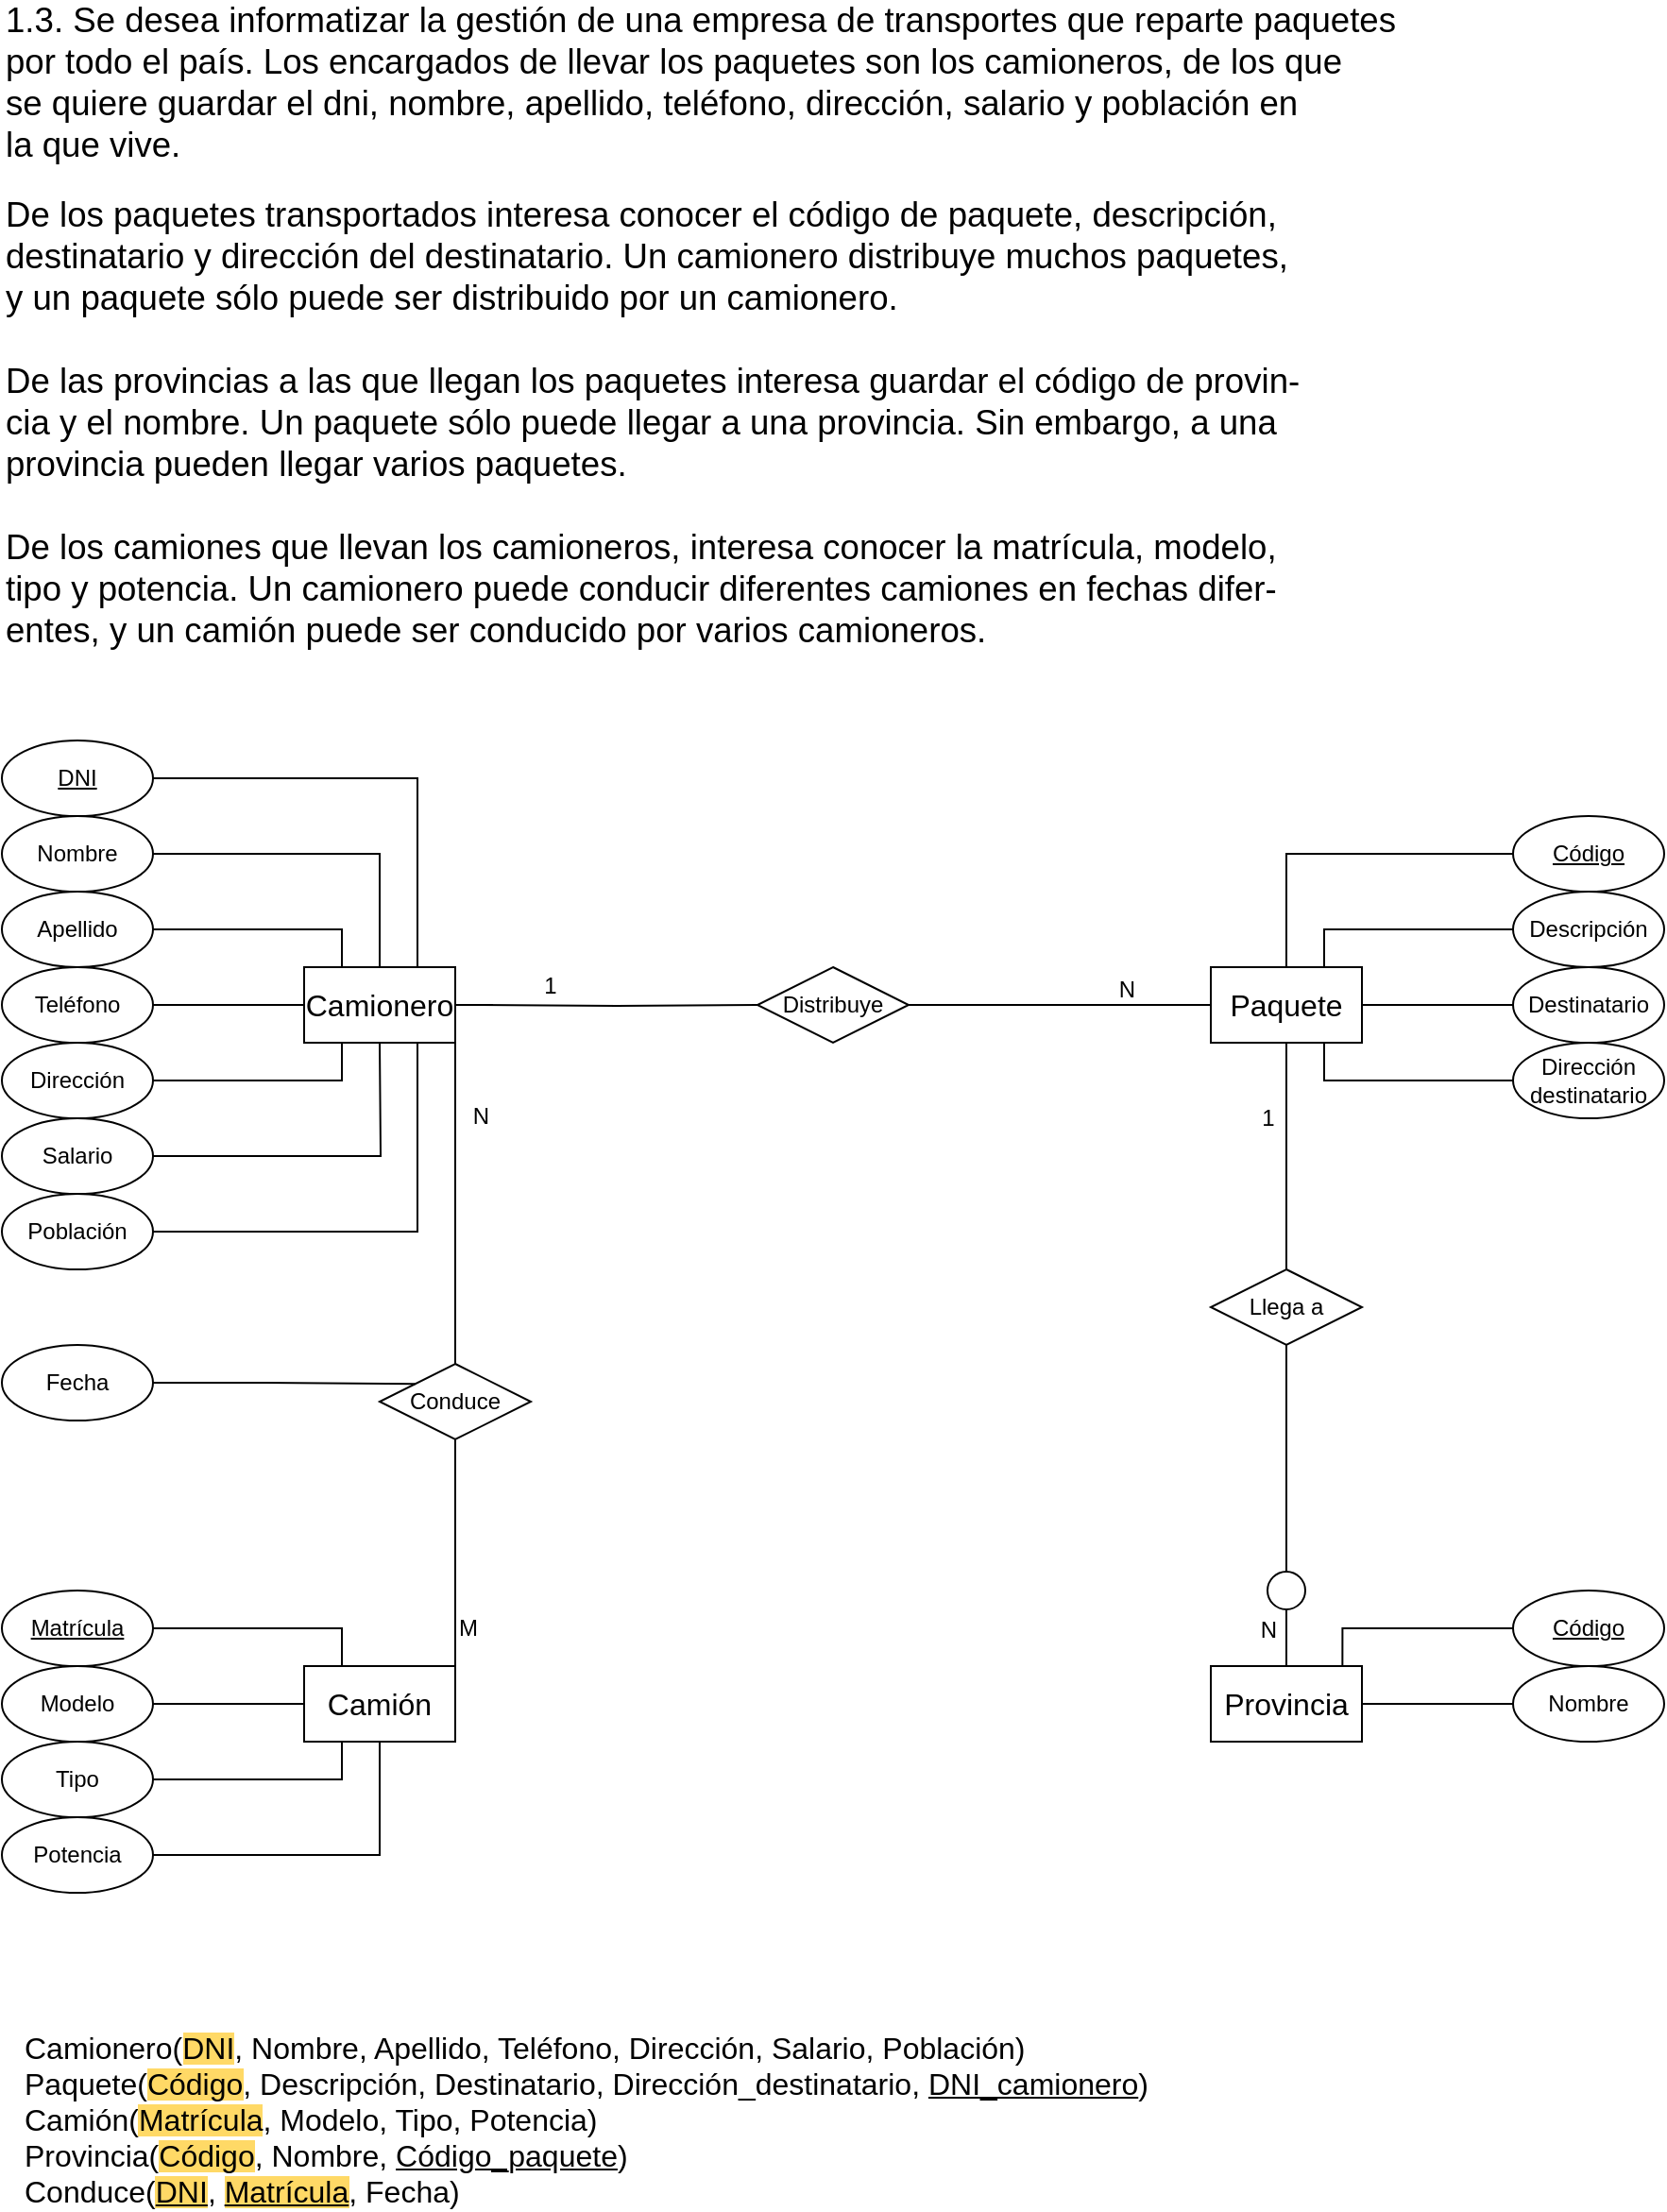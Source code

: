 <mxfile version="17.4.5" type="github">
  <diagram id="OEoAqQgyCho87mAHerYd" name="Page-1">
    <mxGraphModel dx="1472" dy="342" grid="1" gridSize="10" guides="1" tooltips="1" connect="1" arrows="1" fold="1" page="1" pageScale="1" pageWidth="850" pageHeight="1100" math="0" shadow="0">
      <root>
        <mxCell id="0" />
        <mxCell id="1" parent="0" />
        <mxCell id="uaStqOVcsycaUHKqPFSQ-1" value="&lt;div align=&quot;left&quot;&gt;&lt;span style=&quot;left: 136.86px ; top: 1065.74px ; font-size: 18.327px ; font-family: sans-serif ; transform: scalex(1.093)&quot; dir=&quot;ltr&quot;&gt;1.3.&lt;/span&gt;&lt;span style=&quot;left: 175.127px ; top: 1065.74px ; font-size: 18.327px ; font-family: sans-serif&quot; dir=&quot;ltr&quot;&gt; &lt;/span&gt;&lt;span style=&quot;left: 185.31px ; top: 1065.74px ; font-size: 18.327px ; font-family: sans-serif ; transform: scalex(0.994)&quot; dir=&quot;ltr&quot;&gt;Se desea informatizar la gestión de una empresa de transportes que reparte paquetes&lt;/span&gt;&lt;br&gt;&lt;span style=&quot;left: 185.31px ; top: 1092.3px ; font-size: 18.327px ; font-family: sans-serif ; transform: scalex(0.995)&quot; dir=&quot;ltr&quot;&gt;por todo el país. Los encargados de llevar los paquetes son los camioneros, de los que&lt;/span&gt;&lt;br&gt;&lt;span style=&quot;left: 185.31px ; top: 1118.86px ; font-size: 18.327px ; font-family: sans-serif ; transform: scalex(1.015)&quot; dir=&quot;ltr&quot;&gt;se quiere guardar el dni, nombre, apellido, teléfono, dirección, salario y población en&lt;/span&gt;&lt;br&gt;&lt;span style=&quot;left: 185.31px ; top: 1145.41px ; font-size: 18.327px ; font-family: sans-serif ; transform: scalex(0.997)&quot; dir=&quot;ltr&quot;&gt;la que vive.&lt;/span&gt;&lt;/div&gt;&lt;div align=&quot;left&quot;&gt;&lt;br&gt;&lt;span style=&quot;left: 185.31px ; top: 1171.97px ; font-size: 18.327px ; font-family: sans-serif ; transform: scalex(1.037)&quot; dir=&quot;ltr&quot;&gt;De los paquetes transportados interesa conocer el código de paquete, descripción,&lt;/span&gt;&lt;br&gt;&lt;span style=&quot;left: 185.31px ; top: 1198.52px ; font-size: 18.327px ; font-family: sans-serif ; transform: scalex(1.02)&quot; dir=&quot;ltr&quot;&gt;destinatario y dirección del destinatario. Un camionero distribuye muchos paquetes,&lt;/span&gt;&lt;br&gt;&lt;span style=&quot;left: 185.31px ; top: 1225.08px ; font-size: 18.327px ; font-family: sans-serif ; transform: scalex(1.011)&quot; dir=&quot;ltr&quot;&gt;y un paquete sólo puede ser distribuido por un camionero.&lt;/span&gt;&lt;br&gt;&lt;span style=&quot;left: 185.31px ; top: 1251.64px ; font-size: 18.327px ; font-family: sans-serif ; transform: scalex(1.02)&quot; dir=&quot;ltr&quot;&gt;&lt;br&gt;&lt;/span&gt;&lt;/div&gt;&lt;div align=&quot;left&quot;&gt;&lt;span style=&quot;left: 185.31px ; top: 1251.64px ; font-size: 18.327px ; font-family: sans-serif ; transform: scalex(1.02)&quot; dir=&quot;ltr&quot;&gt;De las provincias a las que llegan los paquetes interesa guardar el código de provin-&lt;/span&gt;&lt;br&gt;&lt;span style=&quot;left: 185.31px ; top: 1278.19px ; font-size: 18.327px ; font-family: sans-serif ; transform: scalex(1.038)&quot; dir=&quot;ltr&quot;&gt;cia y el nombre. Un paquete sólo puede llegar a una provincia. Sin embargo, a una&lt;/span&gt;&lt;br&gt;&lt;span style=&quot;left: 185.31px ; top: 1304.75px ; font-size: 18.327px ; font-family: sans-serif ; transform: scalex(1.012)&quot; dir=&quot;ltr&quot;&gt;provincia pueden llegar varios paquetes.&lt;/span&gt;&lt;br&gt;&lt;span style=&quot;left: 185.31px ; top: 1331.31px ; font-size: 18.327px ; font-family: sans-serif ; transform: scalex(1.039)&quot; dir=&quot;ltr&quot;&gt;&lt;br&gt;&lt;/span&gt;&lt;/div&gt;&lt;div align=&quot;left&quot;&gt;&lt;span style=&quot;left: 185.31px ; top: 1331.31px ; font-size: 18.327px ; font-family: sans-serif ; transform: scalex(1.039)&quot; dir=&quot;ltr&quot;&gt;De los camiones que llevan los camioneros, interesa conocer la matrícula, modelo,&lt;/span&gt;&lt;br&gt;&lt;span style=&quot;left: 185.31px ; top: 1357.86px ; font-size: 18.327px ; font-family: sans-serif ; transform: scalex(1.035)&quot; dir=&quot;ltr&quot;&gt;tipo y potencia. Un camionero puede conducir diferentes camiones en fechas difer-&lt;/span&gt;&lt;br&gt;&lt;span style=&quot;left: 185.31px ; top: 1384.42px ; font-size: 18.327px ; font-family: sans-serif ; transform: scalex(1.006)&quot; dir=&quot;ltr&quot;&gt;entes, y un camión puede ser conducido por varios camioneros.&lt;/span&gt;&lt;/div&gt;" style="text;html=1;align=left;verticalAlign=middle;resizable=0;points=[];autosize=1;strokeColor=none;fillColor=none;" vertex="1" parent="1">
          <mxGeometry x="-850" y="40" width="850" height="280" as="geometry" />
        </mxCell>
        <mxCell id="uaStqOVcsycaUHKqPFSQ-43" style="edgeStyle=orthogonalEdgeStyle;rounded=0;orthogonalLoop=1;jettySize=auto;html=1;entryX=0;entryY=0.5;entryDx=0;entryDy=0;endArrow=none;endFill=0;startArrow=none;" edge="1" parent="1" target="uaStqOVcsycaUHKqPFSQ-42">
          <mxGeometry relative="1" as="geometry">
            <mxPoint x="-600" y="540" as="sourcePoint" />
          </mxGeometry>
        </mxCell>
        <mxCell id="uaStqOVcsycaUHKqPFSQ-48" style="edgeStyle=orthogonalEdgeStyle;rounded=0;orthogonalLoop=1;jettySize=auto;html=1;endArrow=none;endFill=0;entryX=1;entryY=0;entryDx=0;entryDy=0;exitX=1;exitY=1;exitDx=0;exitDy=0;" edge="1" parent="1" source="uaStqOVcsycaUHKqPFSQ-3" target="uaStqOVcsycaUHKqPFSQ-13">
          <mxGeometry relative="1" as="geometry">
            <mxPoint x="-620" y="880" as="targetPoint" />
            <mxPoint x="-610" y="610.0" as="sourcePoint" />
            <Array as="points" />
          </mxGeometry>
        </mxCell>
        <mxCell id="uaStqOVcsycaUHKqPFSQ-3" value="Camionero" style="whiteSpace=wrap;html=1;fontSize=16;" vertex="1" parent="1">
          <mxGeometry x="-690" y="520" width="80" height="40" as="geometry" />
        </mxCell>
        <mxCell id="uaStqOVcsycaUHKqPFSQ-14" style="edgeStyle=orthogonalEdgeStyle;rounded=0;orthogonalLoop=1;jettySize=auto;html=1;entryX=0.5;entryY=0;entryDx=0;entryDy=0;endArrow=none;endFill=0;" edge="1" parent="1" source="uaStqOVcsycaUHKqPFSQ-4" target="uaStqOVcsycaUHKqPFSQ-3">
          <mxGeometry relative="1" as="geometry">
            <Array as="points">
              <mxPoint x="-630" y="420" />
              <mxPoint x="-630" y="520" />
            </Array>
          </mxGeometry>
        </mxCell>
        <mxCell id="uaStqOVcsycaUHKqPFSQ-4" value="&lt;u&gt;DNI&lt;/u&gt;" style="ellipse;whiteSpace=wrap;html=1;align=center;fontSize=12;" vertex="1" parent="1">
          <mxGeometry x="-850" y="400" width="80" height="40" as="geometry" />
        </mxCell>
        <mxCell id="uaStqOVcsycaUHKqPFSQ-15" style="edgeStyle=orthogonalEdgeStyle;rounded=0;orthogonalLoop=1;jettySize=auto;html=1;exitX=1;exitY=0.5;exitDx=0;exitDy=0;entryX=0.25;entryY=0;entryDx=0;entryDy=0;endArrow=none;endFill=0;" edge="1" parent="1" source="uaStqOVcsycaUHKqPFSQ-5" target="uaStqOVcsycaUHKqPFSQ-3">
          <mxGeometry relative="1" as="geometry">
            <Array as="points">
              <mxPoint x="-650" y="460" />
              <mxPoint x="-650" y="520" />
            </Array>
          </mxGeometry>
        </mxCell>
        <mxCell id="uaStqOVcsycaUHKqPFSQ-5" value="Nombre" style="ellipse;whiteSpace=wrap;html=1;align=center;fontSize=12;" vertex="1" parent="1">
          <mxGeometry x="-850" y="440" width="80" height="40" as="geometry" />
        </mxCell>
        <mxCell id="uaStqOVcsycaUHKqPFSQ-16" style="edgeStyle=orthogonalEdgeStyle;rounded=0;orthogonalLoop=1;jettySize=auto;html=1;exitX=1;exitY=0.5;exitDx=0;exitDy=0;entryX=0;entryY=0;entryDx=0;entryDy=0;endArrow=none;endFill=0;" edge="1" parent="1" source="uaStqOVcsycaUHKqPFSQ-6" target="uaStqOVcsycaUHKqPFSQ-3">
          <mxGeometry relative="1" as="geometry">
            <Array as="points">
              <mxPoint x="-670" y="500" />
              <mxPoint x="-670" y="520" />
            </Array>
          </mxGeometry>
        </mxCell>
        <mxCell id="uaStqOVcsycaUHKqPFSQ-6" value="Apellido" style="ellipse;whiteSpace=wrap;html=1;align=center;fontSize=12;" vertex="1" parent="1">
          <mxGeometry x="-850" y="480" width="80" height="40" as="geometry" />
        </mxCell>
        <mxCell id="uaStqOVcsycaUHKqPFSQ-17" style="edgeStyle=orthogonalEdgeStyle;rounded=0;orthogonalLoop=1;jettySize=auto;html=1;entryX=0;entryY=0.5;entryDx=0;entryDy=0;endArrow=none;endFill=0;" edge="1" parent="1" source="uaStqOVcsycaUHKqPFSQ-7" target="uaStqOVcsycaUHKqPFSQ-3">
          <mxGeometry relative="1" as="geometry" />
        </mxCell>
        <mxCell id="uaStqOVcsycaUHKqPFSQ-7" value="Teléfono" style="ellipse;whiteSpace=wrap;html=1;align=center;fontSize=12;" vertex="1" parent="1">
          <mxGeometry x="-850" y="520" width="80" height="40" as="geometry" />
        </mxCell>
        <mxCell id="uaStqOVcsycaUHKqPFSQ-18" style="edgeStyle=orthogonalEdgeStyle;rounded=0;orthogonalLoop=1;jettySize=auto;html=1;entryX=0.5;entryY=1;entryDx=0;entryDy=0;endArrow=none;endFill=0;" edge="1" parent="1" source="uaStqOVcsycaUHKqPFSQ-8" target="uaStqOVcsycaUHKqPFSQ-3">
          <mxGeometry relative="1" as="geometry">
            <Array as="points">
              <mxPoint x="-670" y="580" />
              <mxPoint x="-670" y="560" />
            </Array>
          </mxGeometry>
        </mxCell>
        <mxCell id="uaStqOVcsycaUHKqPFSQ-8" value="Dirección" style="ellipse;whiteSpace=wrap;html=1;align=center;fontSize=12;" vertex="1" parent="1">
          <mxGeometry x="-850" y="560" width="80" height="40" as="geometry" />
        </mxCell>
        <mxCell id="uaStqOVcsycaUHKqPFSQ-19" style="edgeStyle=orthogonalEdgeStyle;rounded=0;orthogonalLoop=1;jettySize=auto;html=1;endArrow=none;endFill=0;" edge="1" parent="1" source="uaStqOVcsycaUHKqPFSQ-9">
          <mxGeometry relative="1" as="geometry">
            <mxPoint x="-650" y="560" as="targetPoint" />
          </mxGeometry>
        </mxCell>
        <mxCell id="uaStqOVcsycaUHKqPFSQ-9" value="Salario" style="ellipse;whiteSpace=wrap;html=1;align=center;fontSize=12;" vertex="1" parent="1">
          <mxGeometry x="-850" y="600" width="80" height="40" as="geometry" />
        </mxCell>
        <mxCell id="uaStqOVcsycaUHKqPFSQ-20" style="edgeStyle=orthogonalEdgeStyle;rounded=0;orthogonalLoop=1;jettySize=auto;html=1;endArrow=none;endFill=0;entryX=0.75;entryY=1;entryDx=0;entryDy=0;" edge="1" parent="1" source="uaStqOVcsycaUHKqPFSQ-10" target="uaStqOVcsycaUHKqPFSQ-3">
          <mxGeometry relative="1" as="geometry">
            <mxPoint x="-650" y="560" as="targetPoint" />
          </mxGeometry>
        </mxCell>
        <mxCell id="uaStqOVcsycaUHKqPFSQ-10" value="Población" style="ellipse;whiteSpace=wrap;html=1;align=center;fontSize=12;" vertex="1" parent="1">
          <mxGeometry x="-850" y="640" width="80" height="40" as="geometry" />
        </mxCell>
        <mxCell id="uaStqOVcsycaUHKqPFSQ-11" value="Provincia" style="whiteSpace=wrap;html=1;fontSize=16;" vertex="1" parent="1">
          <mxGeometry x="-210" y="890" width="80" height="40" as="geometry" />
        </mxCell>
        <mxCell id="uaStqOVcsycaUHKqPFSQ-46" value="" style="edgeStyle=orthogonalEdgeStyle;rounded=0;orthogonalLoop=1;jettySize=auto;html=1;endArrow=none;endFill=0;" edge="1" parent="1" source="uaStqOVcsycaUHKqPFSQ-12" target="uaStqOVcsycaUHKqPFSQ-45">
          <mxGeometry relative="1" as="geometry" />
        </mxCell>
        <mxCell id="uaStqOVcsycaUHKqPFSQ-12" value="Paquete" style="whiteSpace=wrap;html=1;fontSize=16;" vertex="1" parent="1">
          <mxGeometry x="-210" y="520" width="80" height="40" as="geometry" />
        </mxCell>
        <mxCell id="uaStqOVcsycaUHKqPFSQ-13" value="Camión" style="whiteSpace=wrap;html=1;fontSize=16;" vertex="1" parent="1">
          <mxGeometry x="-690" y="890" width="80" height="40" as="geometry" />
        </mxCell>
        <mxCell id="uaStqOVcsycaUHKqPFSQ-25" style="edgeStyle=orthogonalEdgeStyle;rounded=0;orthogonalLoop=1;jettySize=auto;html=1;entryX=0.25;entryY=0;entryDx=0;entryDy=0;endArrow=none;endFill=0;" edge="1" parent="1" source="uaStqOVcsycaUHKqPFSQ-21" target="uaStqOVcsycaUHKqPFSQ-12">
          <mxGeometry relative="1" as="geometry">
            <Array as="points">
              <mxPoint x="-170" y="460" />
              <mxPoint x="-170" y="520" />
            </Array>
          </mxGeometry>
        </mxCell>
        <mxCell id="uaStqOVcsycaUHKqPFSQ-21" value="&lt;u&gt;Código&lt;/u&gt;" style="ellipse;whiteSpace=wrap;html=1;align=center;fontSize=12;" vertex="1" parent="1">
          <mxGeometry x="-50" y="440" width="80" height="40" as="geometry" />
        </mxCell>
        <mxCell id="uaStqOVcsycaUHKqPFSQ-26" style="edgeStyle=orthogonalEdgeStyle;rounded=0;orthogonalLoop=1;jettySize=auto;html=1;entryX=0.5;entryY=0;entryDx=0;entryDy=0;endArrow=none;endFill=0;" edge="1" parent="1" source="uaStqOVcsycaUHKqPFSQ-22" target="uaStqOVcsycaUHKqPFSQ-12">
          <mxGeometry relative="1" as="geometry">
            <Array as="points">
              <mxPoint x="-150" y="500" />
              <mxPoint x="-150" y="520" />
            </Array>
          </mxGeometry>
        </mxCell>
        <mxCell id="uaStqOVcsycaUHKqPFSQ-22" value="Descripción" style="ellipse;whiteSpace=wrap;html=1;align=center;fontSize=12;" vertex="1" parent="1">
          <mxGeometry x="-50" y="480" width="80" height="40" as="geometry" />
        </mxCell>
        <mxCell id="uaStqOVcsycaUHKqPFSQ-27" style="edgeStyle=orthogonalEdgeStyle;rounded=0;orthogonalLoop=1;jettySize=auto;html=1;endArrow=none;endFill=0;" edge="1" parent="1" source="uaStqOVcsycaUHKqPFSQ-23" target="uaStqOVcsycaUHKqPFSQ-12">
          <mxGeometry relative="1" as="geometry" />
        </mxCell>
        <mxCell id="uaStqOVcsycaUHKqPFSQ-23" value="Destinatario" style="ellipse;whiteSpace=wrap;html=1;align=center;fontSize=12;" vertex="1" parent="1">
          <mxGeometry x="-50" y="520" width="80" height="40" as="geometry" />
        </mxCell>
        <mxCell id="uaStqOVcsycaUHKqPFSQ-28" style="edgeStyle=orthogonalEdgeStyle;rounded=0;orthogonalLoop=1;jettySize=auto;html=1;entryX=0.75;entryY=1;entryDx=0;entryDy=0;endArrow=none;endFill=0;" edge="1" parent="1" source="uaStqOVcsycaUHKqPFSQ-24" target="uaStqOVcsycaUHKqPFSQ-12">
          <mxGeometry relative="1" as="geometry" />
        </mxCell>
        <mxCell id="uaStqOVcsycaUHKqPFSQ-24" value="Dirección destinatario" style="ellipse;whiteSpace=wrap;html=1;align=center;fontSize=12;" vertex="1" parent="1">
          <mxGeometry x="-50" y="560" width="80" height="40" as="geometry" />
        </mxCell>
        <mxCell id="uaStqOVcsycaUHKqPFSQ-32" style="edgeStyle=orthogonalEdgeStyle;rounded=0;orthogonalLoop=1;jettySize=auto;html=1;endArrow=none;endFill=0;" edge="1" parent="1" source="uaStqOVcsycaUHKqPFSQ-29" target="uaStqOVcsycaUHKqPFSQ-11">
          <mxGeometry relative="1" as="geometry" />
        </mxCell>
        <mxCell id="uaStqOVcsycaUHKqPFSQ-29" value="Nombre" style="ellipse;whiteSpace=wrap;html=1;align=center;fontSize=12;" vertex="1" parent="1">
          <mxGeometry x="-50" y="890" width="80" height="40" as="geometry" />
        </mxCell>
        <mxCell id="uaStqOVcsycaUHKqPFSQ-31" style="edgeStyle=orthogonalEdgeStyle;rounded=0;orthogonalLoop=1;jettySize=auto;html=1;entryX=0.871;entryY=-0.008;entryDx=0;entryDy=0;entryPerimeter=0;endArrow=none;endFill=0;" edge="1" parent="1" source="uaStqOVcsycaUHKqPFSQ-30" target="uaStqOVcsycaUHKqPFSQ-11">
          <mxGeometry relative="1" as="geometry" />
        </mxCell>
        <mxCell id="uaStqOVcsycaUHKqPFSQ-30" value="&lt;u&gt;Código&lt;/u&gt;" style="ellipse;whiteSpace=wrap;html=1;align=center;fontSize=12;" vertex="1" parent="1">
          <mxGeometry x="-50" y="850" width="80" height="40" as="geometry" />
        </mxCell>
        <mxCell id="uaStqOVcsycaUHKqPFSQ-38" style="edgeStyle=orthogonalEdgeStyle;rounded=0;orthogonalLoop=1;jettySize=auto;html=1;entryX=0.25;entryY=0;entryDx=0;entryDy=0;endArrow=none;endFill=0;" edge="1" parent="1" source="uaStqOVcsycaUHKqPFSQ-33" target="uaStqOVcsycaUHKqPFSQ-13">
          <mxGeometry relative="1" as="geometry" />
        </mxCell>
        <mxCell id="uaStqOVcsycaUHKqPFSQ-33" value="&lt;u&gt;Matrícula&lt;/u&gt;" style="ellipse;whiteSpace=wrap;html=1;align=center;fontSize=12;" vertex="1" parent="1">
          <mxGeometry x="-850" y="850" width="80" height="40" as="geometry" />
        </mxCell>
        <mxCell id="uaStqOVcsycaUHKqPFSQ-39" style="edgeStyle=orthogonalEdgeStyle;rounded=0;orthogonalLoop=1;jettySize=auto;html=1;endArrow=none;endFill=0;" edge="1" parent="1" source="uaStqOVcsycaUHKqPFSQ-34" target="uaStqOVcsycaUHKqPFSQ-13">
          <mxGeometry relative="1" as="geometry" />
        </mxCell>
        <mxCell id="uaStqOVcsycaUHKqPFSQ-34" value="Modelo" style="ellipse;whiteSpace=wrap;html=1;align=center;fontSize=12;" vertex="1" parent="1">
          <mxGeometry x="-850" y="890" width="80" height="40" as="geometry" />
        </mxCell>
        <mxCell id="uaStqOVcsycaUHKqPFSQ-40" style="edgeStyle=orthogonalEdgeStyle;rounded=0;orthogonalLoop=1;jettySize=auto;html=1;entryX=0.25;entryY=1;entryDx=0;entryDy=0;endArrow=none;endFill=0;" edge="1" parent="1" source="uaStqOVcsycaUHKqPFSQ-35" target="uaStqOVcsycaUHKqPFSQ-13">
          <mxGeometry relative="1" as="geometry" />
        </mxCell>
        <mxCell id="uaStqOVcsycaUHKqPFSQ-35" value="Tipo" style="ellipse;whiteSpace=wrap;html=1;align=center;fontSize=12;" vertex="1" parent="1">
          <mxGeometry x="-850" y="930" width="80" height="40" as="geometry" />
        </mxCell>
        <mxCell id="uaStqOVcsycaUHKqPFSQ-41" style="edgeStyle=orthogonalEdgeStyle;rounded=0;orthogonalLoop=1;jettySize=auto;html=1;entryX=0.5;entryY=1;entryDx=0;entryDy=0;endArrow=none;endFill=0;" edge="1" parent="1" source="uaStqOVcsycaUHKqPFSQ-36" target="uaStqOVcsycaUHKqPFSQ-13">
          <mxGeometry relative="1" as="geometry" />
        </mxCell>
        <mxCell id="uaStqOVcsycaUHKqPFSQ-36" value="Potencia" style="ellipse;whiteSpace=wrap;html=1;align=center;fontSize=12;" vertex="1" parent="1">
          <mxGeometry x="-850" y="970" width="80" height="40" as="geometry" />
        </mxCell>
        <mxCell id="uaStqOVcsycaUHKqPFSQ-44" style="edgeStyle=orthogonalEdgeStyle;rounded=0;orthogonalLoop=1;jettySize=auto;html=1;entryX=0;entryY=0.5;entryDx=0;entryDy=0;endArrow=none;endFill=0;" edge="1" parent="1" source="uaStqOVcsycaUHKqPFSQ-42" target="uaStqOVcsycaUHKqPFSQ-12">
          <mxGeometry relative="1" as="geometry" />
        </mxCell>
        <mxCell id="uaStqOVcsycaUHKqPFSQ-42" value="Distribuye" style="shape=rhombus;perimeter=rhombusPerimeter;whiteSpace=wrap;html=1;align=center;fontSize=12;" vertex="1" parent="1">
          <mxGeometry x="-450" y="520" width="80" height="40" as="geometry" />
        </mxCell>
        <mxCell id="uaStqOVcsycaUHKqPFSQ-47" style="edgeStyle=orthogonalEdgeStyle;rounded=0;orthogonalLoop=1;jettySize=auto;html=1;endArrow=none;endFill=0;exitX=0.5;exitY=1;exitDx=0;exitDy=0;startArrow=none;" edge="1" parent="1" source="uaStqOVcsycaUHKqPFSQ-66" target="uaStqOVcsycaUHKqPFSQ-11">
          <mxGeometry relative="1" as="geometry">
            <mxPoint x="-170" y="770.0" as="sourcePoint" />
          </mxGeometry>
        </mxCell>
        <mxCell id="uaStqOVcsycaUHKqPFSQ-45" value="Llega a" style="shape=rhombus;perimeter=rhombusPerimeter;whiteSpace=wrap;html=1;align=center;fontSize=12;" vertex="1" parent="1">
          <mxGeometry x="-210" y="680" width="80" height="40" as="geometry" />
        </mxCell>
        <mxCell id="uaStqOVcsycaUHKqPFSQ-49" value="Conduce" style="shape=rhombus;perimeter=rhombusPerimeter;whiteSpace=wrap;html=1;align=center;fontSize=12;" vertex="1" parent="1">
          <mxGeometry x="-650" y="730" width="80" height="40" as="geometry" />
        </mxCell>
        <mxCell id="uaStqOVcsycaUHKqPFSQ-50" value="N" style="resizable=0;html=1;align=right;verticalAlign=bottom;fontSize=12;" connectable="0" vertex="1" parent="1">
          <mxGeometry x="1" relative="1" as="geometry">
            <mxPoint x="-592" y="607" as="offset" />
          </mxGeometry>
        </mxCell>
        <mxCell id="uaStqOVcsycaUHKqPFSQ-51" value="M" style="resizable=0;html=1;align=left;verticalAlign=bottom;fontSize=12;" connectable="0" vertex="1" parent="1">
          <mxGeometry x="-1" relative="1" as="geometry">
            <mxPoint x="-610" y="878" as="offset" />
          </mxGeometry>
        </mxCell>
        <mxCell id="uaStqOVcsycaUHKqPFSQ-52" value="1" style="text;html=1;align=center;verticalAlign=middle;resizable=0;points=[];autosize=1;strokeColor=none;fillColor=none;fontSize=12;" vertex="1" parent="1">
          <mxGeometry x="-570" y="520" width="20" height="20" as="geometry" />
        </mxCell>
        <mxCell id="uaStqOVcsycaUHKqPFSQ-53" value="N" style="resizable=0;html=1;align=right;verticalAlign=bottom;fontSize=12;" connectable="0" vertex="1" parent="1">
          <mxGeometry x="1" relative="1" as="geometry">
            <mxPoint x="-250" y="540" as="offset" />
          </mxGeometry>
        </mxCell>
        <mxCell id="uaStqOVcsycaUHKqPFSQ-54" value="1" style="text;html=1;align=center;verticalAlign=middle;resizable=0;points=[];autosize=1;strokeColor=none;fillColor=none;fontSize=12;" vertex="1" parent="1">
          <mxGeometry x="-190" y="590" width="20" height="20" as="geometry" />
        </mxCell>
        <mxCell id="uaStqOVcsycaUHKqPFSQ-55" value="N" style="resizable=0;html=1;align=right;verticalAlign=bottom;fontSize=12;" connectable="0" vertex="1" parent="1">
          <mxGeometry x="1" relative="1" as="geometry">
            <mxPoint x="-175" y="879" as="offset" />
          </mxGeometry>
        </mxCell>
        <mxCell id="uaStqOVcsycaUHKqPFSQ-59" style="edgeStyle=orthogonalEdgeStyle;rounded=0;orthogonalLoop=1;jettySize=auto;html=1;entryX=0.238;entryY=0.266;entryDx=0;entryDy=0;entryPerimeter=0;endArrow=none;endFill=0;" edge="1" parent="1" source="uaStqOVcsycaUHKqPFSQ-58" target="uaStqOVcsycaUHKqPFSQ-49">
          <mxGeometry relative="1" as="geometry" />
        </mxCell>
        <mxCell id="uaStqOVcsycaUHKqPFSQ-58" value="Fecha" style="ellipse;whiteSpace=wrap;html=1;align=center;fontSize=12;" vertex="1" parent="1">
          <mxGeometry x="-850" y="720" width="80" height="40" as="geometry" />
        </mxCell>
        <mxCell id="uaStqOVcsycaUHKqPFSQ-60" value="&lt;div style=&quot;font-size: 16px&quot; align=&quot;left&quot;&gt;&lt;font style=&quot;font-size: 16px&quot;&gt;Camionero(&lt;span style=&quot;background-color: rgb(255 , 217 , 102)&quot;&gt;DNI&lt;/span&gt;, Nombre, Apellido, Teléfono, Dirección, Salario, Población)&lt;/font&gt;&lt;/div&gt;&lt;div style=&quot;font-size: 16px&quot; align=&quot;left&quot;&gt;&lt;font style=&quot;font-size: 16px&quot;&gt;Paquete(&lt;span style=&quot;background-color: rgb(255 , 217 , 102)&quot;&gt;Código&lt;/span&gt;, Descripción, Destinatario, Dirección_destinatario, &lt;u&gt;DNI_camionero&lt;/u&gt;)&lt;/font&gt;&lt;/div&gt;&lt;div style=&quot;font-size: 16px&quot; align=&quot;left&quot;&gt;&lt;font style=&quot;font-size: 16px&quot;&gt;Camión(&lt;span style=&quot;background-color: rgb(255 , 217 , 102)&quot;&gt;Matrícula&lt;/span&gt;, Modelo, Tipo, Potencia)&lt;/font&gt;&lt;/div&gt;&lt;div style=&quot;font-size: 16px&quot; align=&quot;left&quot;&gt;&lt;font style=&quot;font-size: 16px&quot;&gt;Provincia(&lt;span style=&quot;background-color: rgb(255 , 217 , 102)&quot;&gt;Código&lt;/span&gt;, Nombre, &lt;u&gt;Código_paquete&lt;/u&gt;)&lt;/font&gt;&lt;font style=&quot;font-size: 16px&quot;&gt;&lt;br&gt;&lt;/font&gt;&lt;/div&gt;&lt;div style=&quot;font-size: 16px&quot; align=&quot;left&quot;&gt;&lt;font style=&quot;font-size: 16px&quot;&gt;Conduce(&lt;span style=&quot;background-color: rgb(255 , 217 , 102)&quot;&gt;&lt;u&gt;DNI&lt;/u&gt;&lt;/span&gt;, &lt;span style=&quot;background-color: rgb(255 , 217 , 102)&quot;&gt;&lt;u&gt;Matrícula&lt;/u&gt;&lt;/span&gt;, Fecha)&lt;br&gt;&lt;/font&gt;&lt;/div&gt;" style="text;html=1;align=left;verticalAlign=middle;resizable=0;points=[];autosize=1;strokeColor=none;fillColor=none;" vertex="1" parent="1">
          <mxGeometry x="-840" y="1090" width="610" height="80" as="geometry" />
        </mxCell>
        <mxCell id="uaStqOVcsycaUHKqPFSQ-66" value="" style="ellipse;whiteSpace=wrap;html=1;fontSize=16;labelBackgroundColor=#FFD966;" vertex="1" parent="1">
          <mxGeometry x="-180" y="840" width="20" height="20" as="geometry" />
        </mxCell>
        <mxCell id="uaStqOVcsycaUHKqPFSQ-67" value="" style="edgeStyle=orthogonalEdgeStyle;rounded=0;orthogonalLoop=1;jettySize=auto;html=1;endArrow=none;endFill=0;exitX=0.5;exitY=1;exitDx=0;exitDy=0;" edge="1" parent="1" source="uaStqOVcsycaUHKqPFSQ-45" target="uaStqOVcsycaUHKqPFSQ-66">
          <mxGeometry relative="1" as="geometry">
            <mxPoint x="-170" y="720" as="sourcePoint" />
            <mxPoint x="-170" y="890" as="targetPoint" />
          </mxGeometry>
        </mxCell>
        <mxCell id="uaStqOVcsycaUHKqPFSQ-69" value="" style="edgeStyle=orthogonalEdgeStyle;rounded=0;orthogonalLoop=1;jettySize=auto;html=1;entryX=0;entryY=0.5;entryDx=0;entryDy=0;endArrow=none;endFill=0;" edge="1" parent="1" source="uaStqOVcsycaUHKqPFSQ-3">
          <mxGeometry relative="1" as="geometry">
            <mxPoint x="-610" y="540" as="sourcePoint" />
            <mxPoint x="-590.0" y="540" as="targetPoint" />
          </mxGeometry>
        </mxCell>
      </root>
    </mxGraphModel>
  </diagram>
</mxfile>
